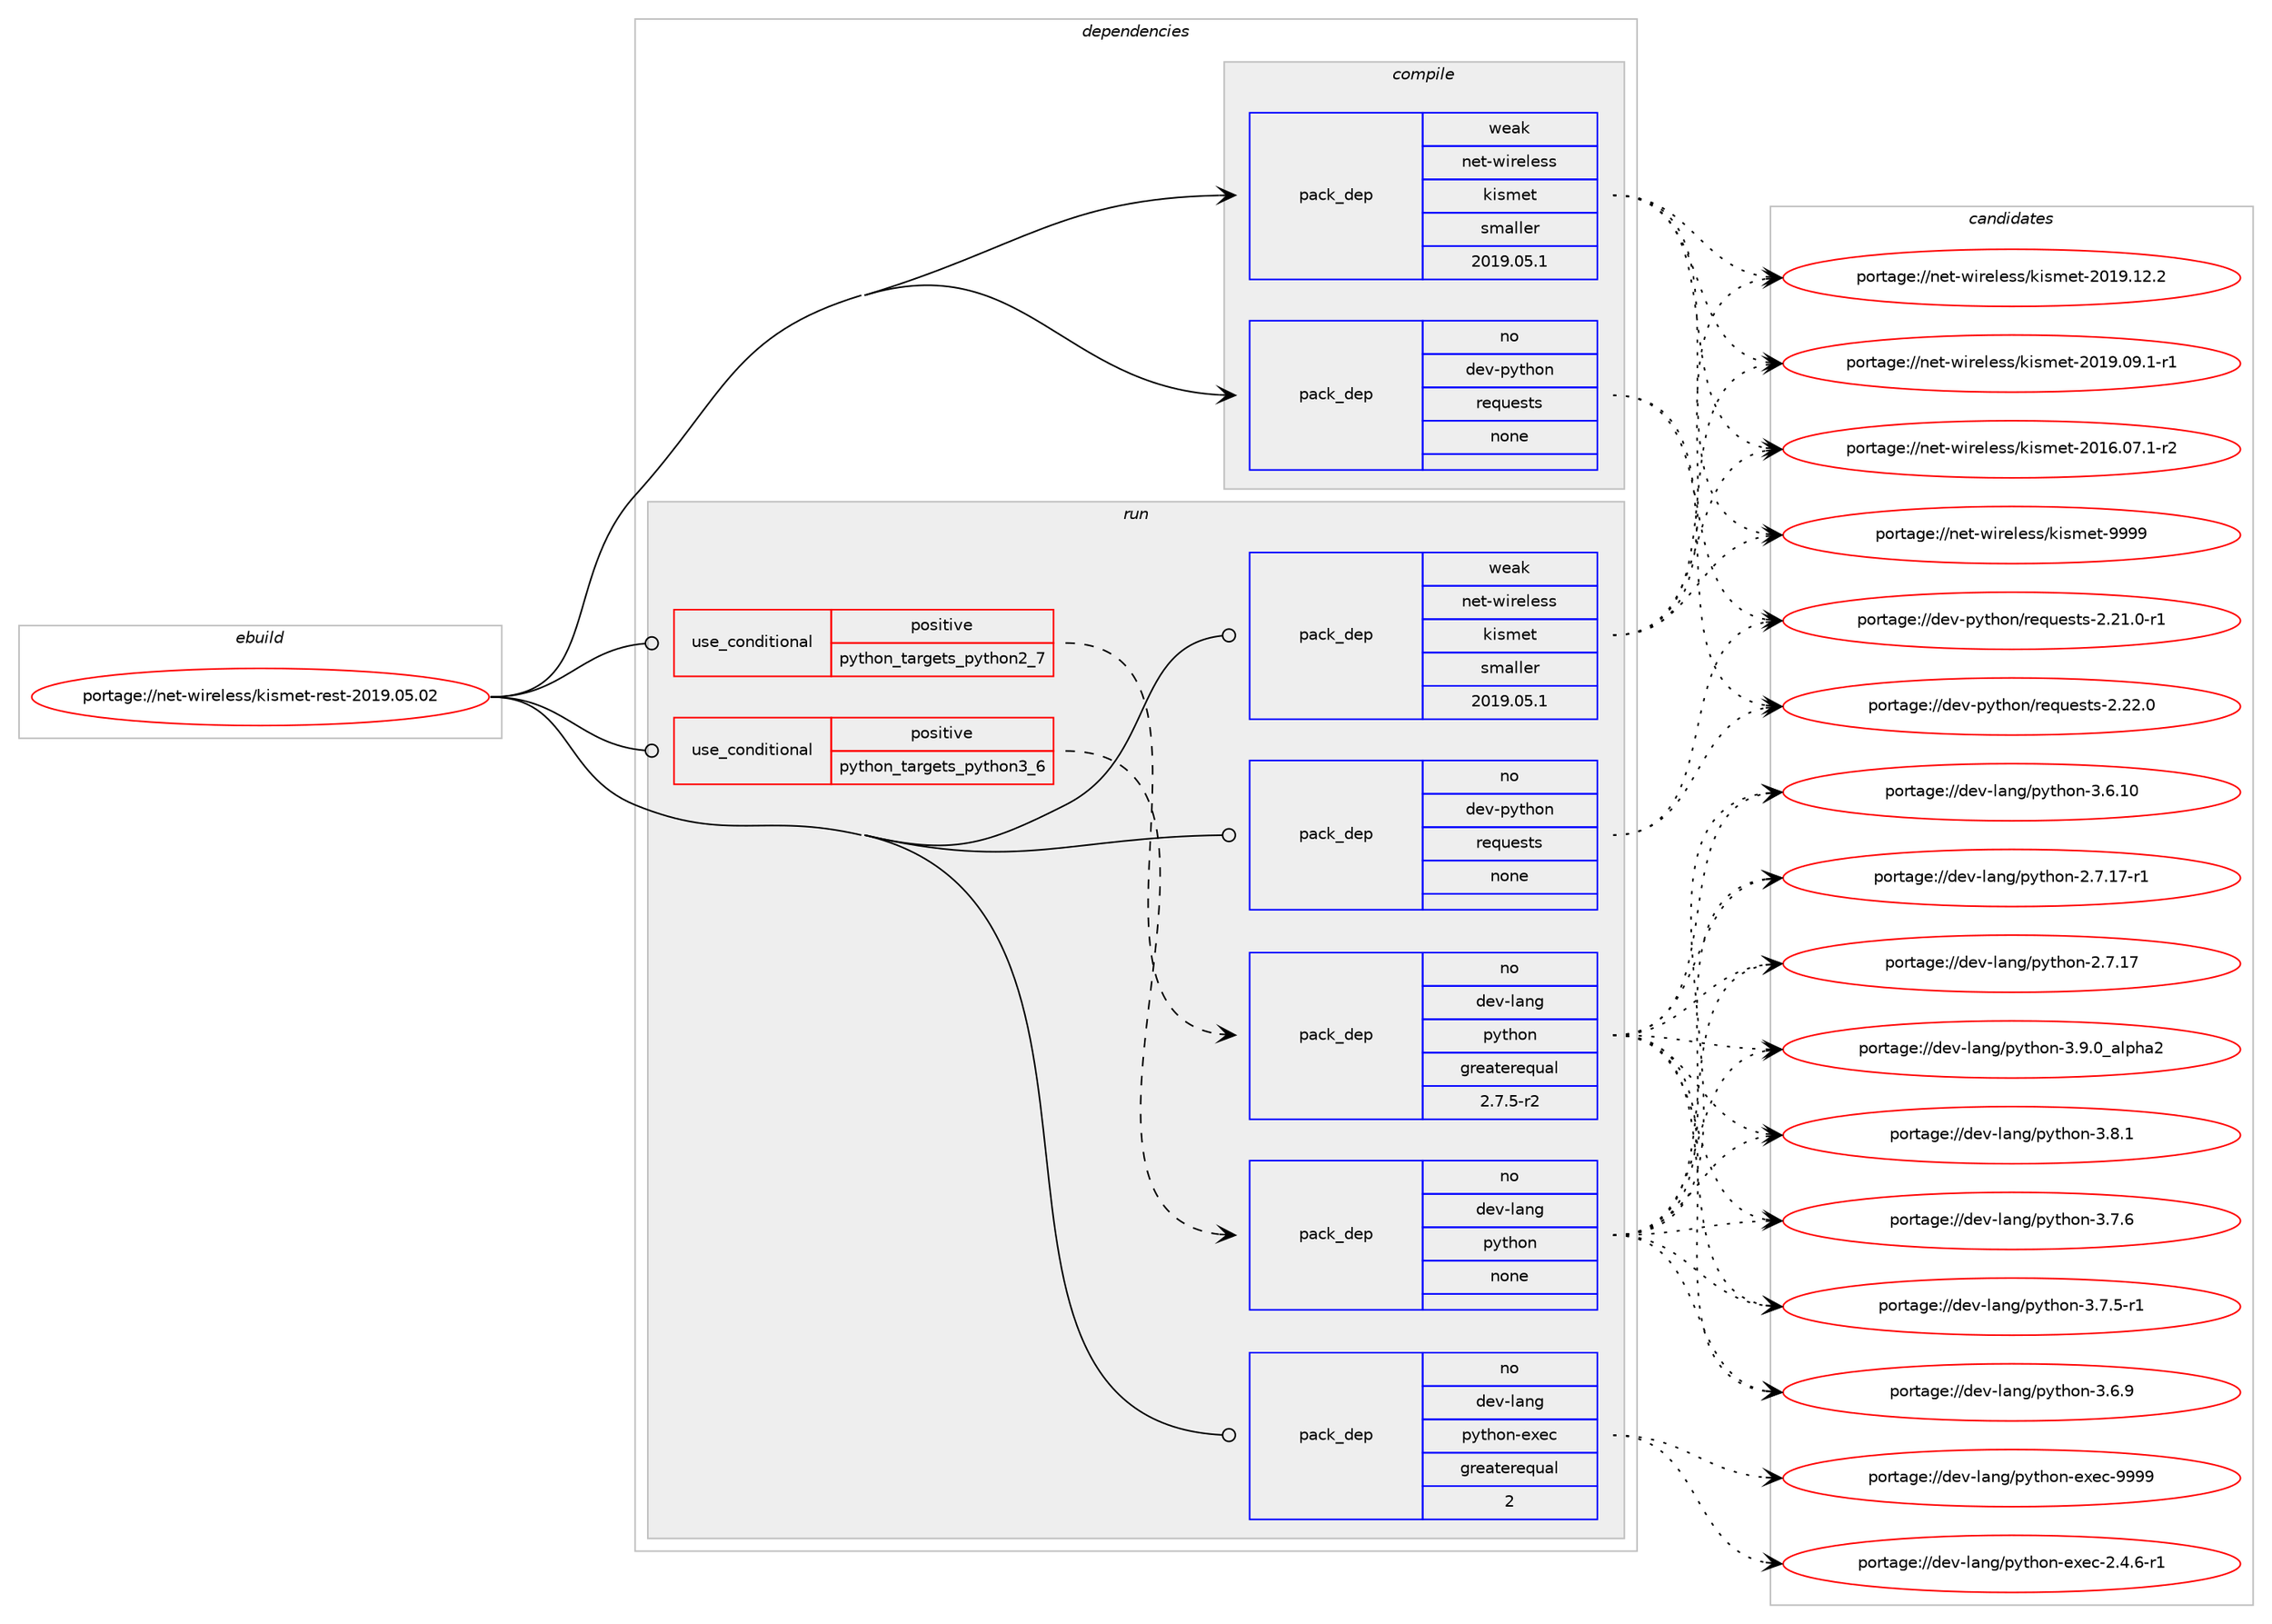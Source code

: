 digraph prolog {

# *************
# Graph options
# *************

newrank=true;
concentrate=true;
compound=true;
graph [rankdir=LR,fontname=Helvetica,fontsize=10,ranksep=1.5];#, ranksep=2.5, nodesep=0.2];
edge  [arrowhead=vee];
node  [fontname=Helvetica,fontsize=10];

# **********
# The ebuild
# **********

subgraph cluster_leftcol {
color=gray;
rank=same;
label=<<i>ebuild</i>>;
id [label="portage://net-wireless/kismet-rest-2019.05.02", color=red, width=4, href="../net-wireless/kismet-rest-2019.05.02.svg"];
}

# ****************
# The dependencies
# ****************

subgraph cluster_midcol {
color=gray;
label=<<i>dependencies</i>>;
subgraph cluster_compile {
fillcolor="#eeeeee";
style=filled;
label=<<i>compile</i>>;
subgraph pack94710 {
dependency119015 [label=<<TABLE BORDER="0" CELLBORDER="1" CELLSPACING="0" CELLPADDING="4" WIDTH="220"><TR><TD ROWSPAN="6" CELLPADDING="30">pack_dep</TD></TR><TR><TD WIDTH="110">no</TD></TR><TR><TD>dev-python</TD></TR><TR><TD>requests</TD></TR><TR><TD>none</TD></TR><TR><TD></TD></TR></TABLE>>, shape=none, color=blue];
}
id:e -> dependency119015:w [weight=20,style="solid",arrowhead="vee"];
subgraph pack94711 {
dependency119016 [label=<<TABLE BORDER="0" CELLBORDER="1" CELLSPACING="0" CELLPADDING="4" WIDTH="220"><TR><TD ROWSPAN="6" CELLPADDING="30">pack_dep</TD></TR><TR><TD WIDTH="110">weak</TD></TR><TR><TD>net-wireless</TD></TR><TR><TD>kismet</TD></TR><TR><TD>smaller</TD></TR><TR><TD>2019.05.1</TD></TR></TABLE>>, shape=none, color=blue];
}
id:e -> dependency119016:w [weight=20,style="solid",arrowhead="vee"];
}
subgraph cluster_compileandrun {
fillcolor="#eeeeee";
style=filled;
label=<<i>compile and run</i>>;
}
subgraph cluster_run {
fillcolor="#eeeeee";
style=filled;
label=<<i>run</i>>;
subgraph cond22352 {
dependency119017 [label=<<TABLE BORDER="0" CELLBORDER="1" CELLSPACING="0" CELLPADDING="4"><TR><TD ROWSPAN="3" CELLPADDING="10">use_conditional</TD></TR><TR><TD>positive</TD></TR><TR><TD>python_targets_python2_7</TD></TR></TABLE>>, shape=none, color=red];
subgraph pack94712 {
dependency119018 [label=<<TABLE BORDER="0" CELLBORDER="1" CELLSPACING="0" CELLPADDING="4" WIDTH="220"><TR><TD ROWSPAN="6" CELLPADDING="30">pack_dep</TD></TR><TR><TD WIDTH="110">no</TD></TR><TR><TD>dev-lang</TD></TR><TR><TD>python</TD></TR><TR><TD>greaterequal</TD></TR><TR><TD>2.7.5-r2</TD></TR></TABLE>>, shape=none, color=blue];
}
dependency119017:e -> dependency119018:w [weight=20,style="dashed",arrowhead="vee"];
}
id:e -> dependency119017:w [weight=20,style="solid",arrowhead="odot"];
subgraph cond22353 {
dependency119019 [label=<<TABLE BORDER="0" CELLBORDER="1" CELLSPACING="0" CELLPADDING="4"><TR><TD ROWSPAN="3" CELLPADDING="10">use_conditional</TD></TR><TR><TD>positive</TD></TR><TR><TD>python_targets_python3_6</TD></TR></TABLE>>, shape=none, color=red];
subgraph pack94713 {
dependency119020 [label=<<TABLE BORDER="0" CELLBORDER="1" CELLSPACING="0" CELLPADDING="4" WIDTH="220"><TR><TD ROWSPAN="6" CELLPADDING="30">pack_dep</TD></TR><TR><TD WIDTH="110">no</TD></TR><TR><TD>dev-lang</TD></TR><TR><TD>python</TD></TR><TR><TD>none</TD></TR><TR><TD></TD></TR></TABLE>>, shape=none, color=blue];
}
dependency119019:e -> dependency119020:w [weight=20,style="dashed",arrowhead="vee"];
}
id:e -> dependency119019:w [weight=20,style="solid",arrowhead="odot"];
subgraph pack94714 {
dependency119021 [label=<<TABLE BORDER="0" CELLBORDER="1" CELLSPACING="0" CELLPADDING="4" WIDTH="220"><TR><TD ROWSPAN="6" CELLPADDING="30">pack_dep</TD></TR><TR><TD WIDTH="110">no</TD></TR><TR><TD>dev-lang</TD></TR><TR><TD>python-exec</TD></TR><TR><TD>greaterequal</TD></TR><TR><TD>2</TD></TR></TABLE>>, shape=none, color=blue];
}
id:e -> dependency119021:w [weight=20,style="solid",arrowhead="odot"];
subgraph pack94715 {
dependency119022 [label=<<TABLE BORDER="0" CELLBORDER="1" CELLSPACING="0" CELLPADDING="4" WIDTH="220"><TR><TD ROWSPAN="6" CELLPADDING="30">pack_dep</TD></TR><TR><TD WIDTH="110">no</TD></TR><TR><TD>dev-python</TD></TR><TR><TD>requests</TD></TR><TR><TD>none</TD></TR><TR><TD></TD></TR></TABLE>>, shape=none, color=blue];
}
id:e -> dependency119022:w [weight=20,style="solid",arrowhead="odot"];
subgraph pack94716 {
dependency119023 [label=<<TABLE BORDER="0" CELLBORDER="1" CELLSPACING="0" CELLPADDING="4" WIDTH="220"><TR><TD ROWSPAN="6" CELLPADDING="30">pack_dep</TD></TR><TR><TD WIDTH="110">weak</TD></TR><TR><TD>net-wireless</TD></TR><TR><TD>kismet</TD></TR><TR><TD>smaller</TD></TR><TR><TD>2019.05.1</TD></TR></TABLE>>, shape=none, color=blue];
}
id:e -> dependency119023:w [weight=20,style="solid",arrowhead="odot"];
}
}

# **************
# The candidates
# **************

subgraph cluster_choices {
rank=same;
color=gray;
label=<<i>candidates</i>>;

subgraph choice94710 {
color=black;
nodesep=1;
choice100101118451121211161041111104711410111311710111511611545504650504648 [label="portage://dev-python/requests-2.22.0", color=red, width=4,href="../dev-python/requests-2.22.0.svg"];
choice1001011184511212111610411111047114101113117101115116115455046504946484511449 [label="portage://dev-python/requests-2.21.0-r1", color=red, width=4,href="../dev-python/requests-2.21.0-r1.svg"];
dependency119015:e -> choice100101118451121211161041111104711410111311710111511611545504650504648:w [style=dotted,weight="100"];
dependency119015:e -> choice1001011184511212111610411111047114101113117101115116115455046504946484511449:w [style=dotted,weight="100"];
}
subgraph choice94711 {
color=black;
nodesep=1;
choice11010111645119105114101108101115115471071051151091011164557575757 [label="portage://net-wireless/kismet-9999", color=red, width=4,href="../net-wireless/kismet-9999.svg"];
choice110101116451191051141011081011151154710710511510910111645504849574649504650 [label="portage://net-wireless/kismet-2019.12.2", color=red, width=4,href="../net-wireless/kismet-2019.12.2.svg"];
choice1101011164511910511410110810111511547107105115109101116455048495746485746494511449 [label="portage://net-wireless/kismet-2019.09.1-r1", color=red, width=4,href="../net-wireless/kismet-2019.09.1-r1.svg"];
choice1101011164511910511410110810111511547107105115109101116455048495446485546494511450 [label="portage://net-wireless/kismet-2016.07.1-r2", color=red, width=4,href="../net-wireless/kismet-2016.07.1-r2.svg"];
dependency119016:e -> choice11010111645119105114101108101115115471071051151091011164557575757:w [style=dotted,weight="100"];
dependency119016:e -> choice110101116451191051141011081011151154710710511510910111645504849574649504650:w [style=dotted,weight="100"];
dependency119016:e -> choice1101011164511910511410110810111511547107105115109101116455048495746485746494511449:w [style=dotted,weight="100"];
dependency119016:e -> choice1101011164511910511410110810111511547107105115109101116455048495446485546494511450:w [style=dotted,weight="100"];
}
subgraph choice94712 {
color=black;
nodesep=1;
choice10010111845108971101034711212111610411111045514657464895971081121049750 [label="portage://dev-lang/python-3.9.0_alpha2", color=red, width=4,href="../dev-lang/python-3.9.0_alpha2.svg"];
choice100101118451089711010347112121116104111110455146564649 [label="portage://dev-lang/python-3.8.1", color=red, width=4,href="../dev-lang/python-3.8.1.svg"];
choice100101118451089711010347112121116104111110455146554654 [label="portage://dev-lang/python-3.7.6", color=red, width=4,href="../dev-lang/python-3.7.6.svg"];
choice1001011184510897110103471121211161041111104551465546534511449 [label="portage://dev-lang/python-3.7.5-r1", color=red, width=4,href="../dev-lang/python-3.7.5-r1.svg"];
choice100101118451089711010347112121116104111110455146544657 [label="portage://dev-lang/python-3.6.9", color=red, width=4,href="../dev-lang/python-3.6.9.svg"];
choice10010111845108971101034711212111610411111045514654464948 [label="portage://dev-lang/python-3.6.10", color=red, width=4,href="../dev-lang/python-3.6.10.svg"];
choice100101118451089711010347112121116104111110455046554649554511449 [label="portage://dev-lang/python-2.7.17-r1", color=red, width=4,href="../dev-lang/python-2.7.17-r1.svg"];
choice10010111845108971101034711212111610411111045504655464955 [label="portage://dev-lang/python-2.7.17", color=red, width=4,href="../dev-lang/python-2.7.17.svg"];
dependency119018:e -> choice10010111845108971101034711212111610411111045514657464895971081121049750:w [style=dotted,weight="100"];
dependency119018:e -> choice100101118451089711010347112121116104111110455146564649:w [style=dotted,weight="100"];
dependency119018:e -> choice100101118451089711010347112121116104111110455146554654:w [style=dotted,weight="100"];
dependency119018:e -> choice1001011184510897110103471121211161041111104551465546534511449:w [style=dotted,weight="100"];
dependency119018:e -> choice100101118451089711010347112121116104111110455146544657:w [style=dotted,weight="100"];
dependency119018:e -> choice10010111845108971101034711212111610411111045514654464948:w [style=dotted,weight="100"];
dependency119018:e -> choice100101118451089711010347112121116104111110455046554649554511449:w [style=dotted,weight="100"];
dependency119018:e -> choice10010111845108971101034711212111610411111045504655464955:w [style=dotted,weight="100"];
}
subgraph choice94713 {
color=black;
nodesep=1;
choice10010111845108971101034711212111610411111045514657464895971081121049750 [label="portage://dev-lang/python-3.9.0_alpha2", color=red, width=4,href="../dev-lang/python-3.9.0_alpha2.svg"];
choice100101118451089711010347112121116104111110455146564649 [label="portage://dev-lang/python-3.8.1", color=red, width=4,href="../dev-lang/python-3.8.1.svg"];
choice100101118451089711010347112121116104111110455146554654 [label="portage://dev-lang/python-3.7.6", color=red, width=4,href="../dev-lang/python-3.7.6.svg"];
choice1001011184510897110103471121211161041111104551465546534511449 [label="portage://dev-lang/python-3.7.5-r1", color=red, width=4,href="../dev-lang/python-3.7.5-r1.svg"];
choice100101118451089711010347112121116104111110455146544657 [label="portage://dev-lang/python-3.6.9", color=red, width=4,href="../dev-lang/python-3.6.9.svg"];
choice10010111845108971101034711212111610411111045514654464948 [label="portage://dev-lang/python-3.6.10", color=red, width=4,href="../dev-lang/python-3.6.10.svg"];
choice100101118451089711010347112121116104111110455046554649554511449 [label="portage://dev-lang/python-2.7.17-r1", color=red, width=4,href="../dev-lang/python-2.7.17-r1.svg"];
choice10010111845108971101034711212111610411111045504655464955 [label="portage://dev-lang/python-2.7.17", color=red, width=4,href="../dev-lang/python-2.7.17.svg"];
dependency119020:e -> choice10010111845108971101034711212111610411111045514657464895971081121049750:w [style=dotted,weight="100"];
dependency119020:e -> choice100101118451089711010347112121116104111110455146564649:w [style=dotted,weight="100"];
dependency119020:e -> choice100101118451089711010347112121116104111110455146554654:w [style=dotted,weight="100"];
dependency119020:e -> choice1001011184510897110103471121211161041111104551465546534511449:w [style=dotted,weight="100"];
dependency119020:e -> choice100101118451089711010347112121116104111110455146544657:w [style=dotted,weight="100"];
dependency119020:e -> choice10010111845108971101034711212111610411111045514654464948:w [style=dotted,weight="100"];
dependency119020:e -> choice100101118451089711010347112121116104111110455046554649554511449:w [style=dotted,weight="100"];
dependency119020:e -> choice10010111845108971101034711212111610411111045504655464955:w [style=dotted,weight="100"];
}
subgraph choice94714 {
color=black;
nodesep=1;
choice10010111845108971101034711212111610411111045101120101994557575757 [label="portage://dev-lang/python-exec-9999", color=red, width=4,href="../dev-lang/python-exec-9999.svg"];
choice10010111845108971101034711212111610411111045101120101994550465246544511449 [label="portage://dev-lang/python-exec-2.4.6-r1", color=red, width=4,href="../dev-lang/python-exec-2.4.6-r1.svg"];
dependency119021:e -> choice10010111845108971101034711212111610411111045101120101994557575757:w [style=dotted,weight="100"];
dependency119021:e -> choice10010111845108971101034711212111610411111045101120101994550465246544511449:w [style=dotted,weight="100"];
}
subgraph choice94715 {
color=black;
nodesep=1;
choice100101118451121211161041111104711410111311710111511611545504650504648 [label="portage://dev-python/requests-2.22.0", color=red, width=4,href="../dev-python/requests-2.22.0.svg"];
choice1001011184511212111610411111047114101113117101115116115455046504946484511449 [label="portage://dev-python/requests-2.21.0-r1", color=red, width=4,href="../dev-python/requests-2.21.0-r1.svg"];
dependency119022:e -> choice100101118451121211161041111104711410111311710111511611545504650504648:w [style=dotted,weight="100"];
dependency119022:e -> choice1001011184511212111610411111047114101113117101115116115455046504946484511449:w [style=dotted,weight="100"];
}
subgraph choice94716 {
color=black;
nodesep=1;
choice11010111645119105114101108101115115471071051151091011164557575757 [label="portage://net-wireless/kismet-9999", color=red, width=4,href="../net-wireless/kismet-9999.svg"];
choice110101116451191051141011081011151154710710511510910111645504849574649504650 [label="portage://net-wireless/kismet-2019.12.2", color=red, width=4,href="../net-wireless/kismet-2019.12.2.svg"];
choice1101011164511910511410110810111511547107105115109101116455048495746485746494511449 [label="portage://net-wireless/kismet-2019.09.1-r1", color=red, width=4,href="../net-wireless/kismet-2019.09.1-r1.svg"];
choice1101011164511910511410110810111511547107105115109101116455048495446485546494511450 [label="portage://net-wireless/kismet-2016.07.1-r2", color=red, width=4,href="../net-wireless/kismet-2016.07.1-r2.svg"];
dependency119023:e -> choice11010111645119105114101108101115115471071051151091011164557575757:w [style=dotted,weight="100"];
dependency119023:e -> choice110101116451191051141011081011151154710710511510910111645504849574649504650:w [style=dotted,weight="100"];
dependency119023:e -> choice1101011164511910511410110810111511547107105115109101116455048495746485746494511449:w [style=dotted,weight="100"];
dependency119023:e -> choice1101011164511910511410110810111511547107105115109101116455048495446485546494511450:w [style=dotted,weight="100"];
}
}

}
